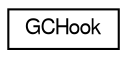 digraph "Graphical Class Hierarchy"
{
  edge [fontname="FreeSans",fontsize="10",labelfontname="FreeSans",labelfontsize="10"];
  node [fontname="FreeSans",fontsize="10",shape=record];
  rankdir="LR";
  Node1 [label="GCHook",height=0.2,width=0.4,color="black", fillcolor="white", style="filled",URL="$classGCHook.html"];
}
